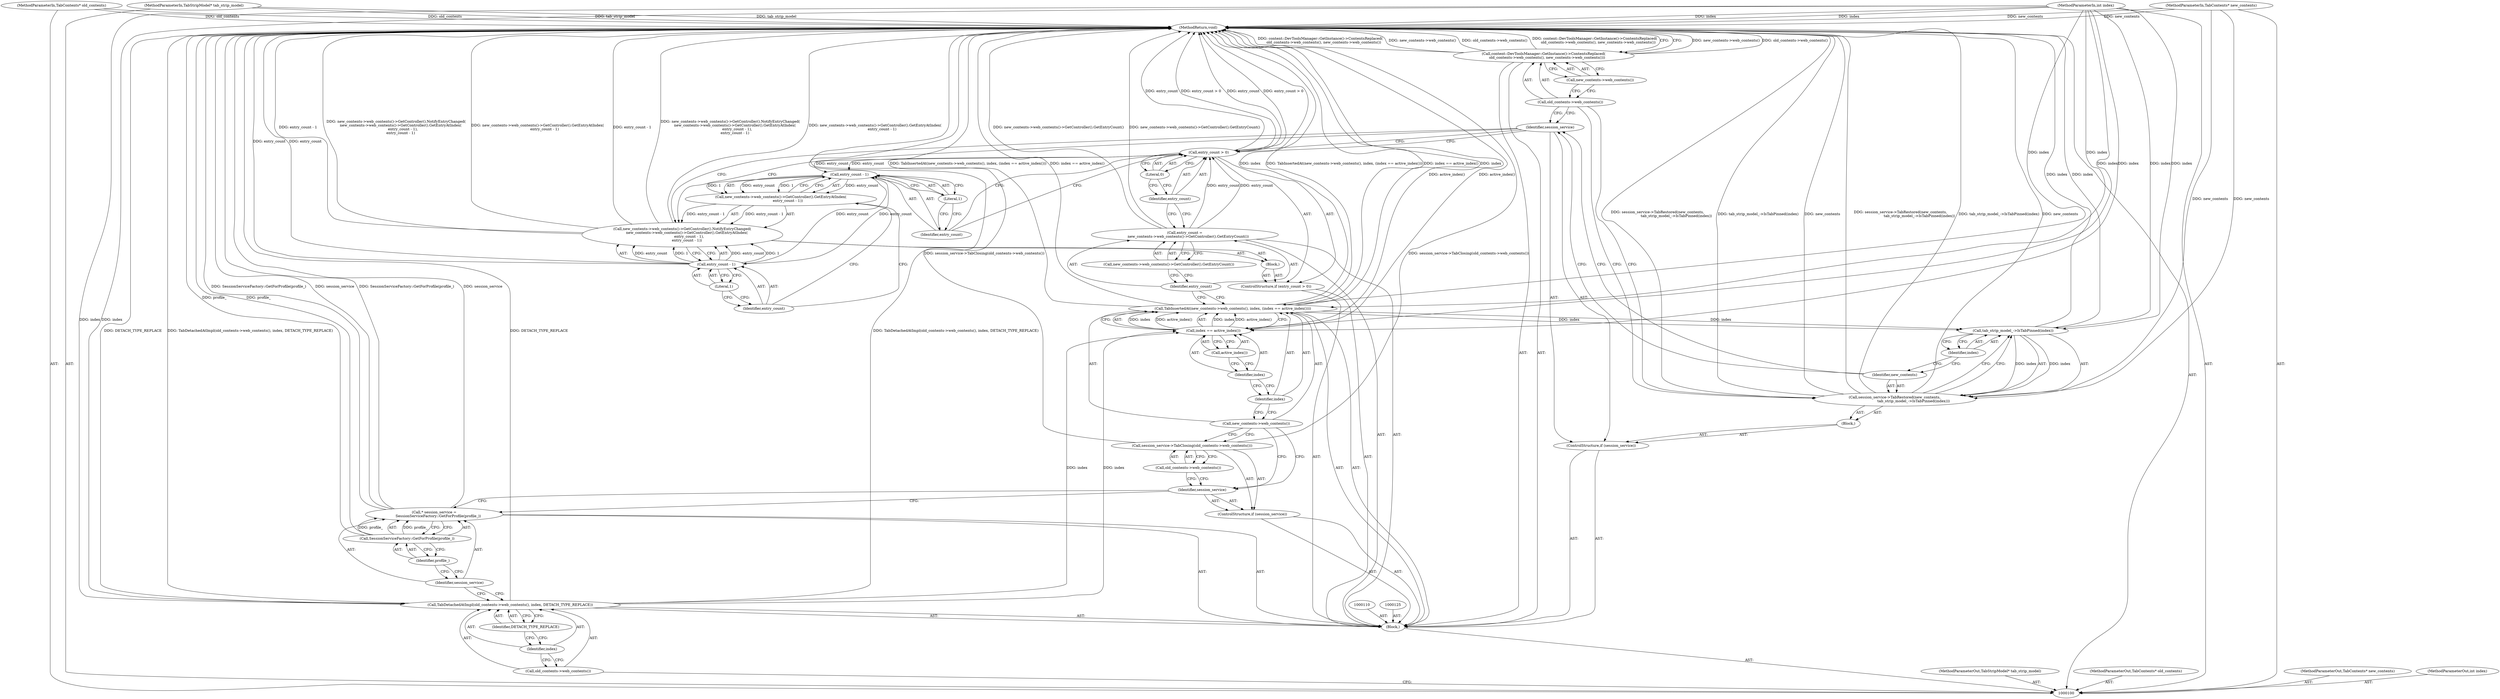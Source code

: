 digraph "0_Chrome_e89cfcb9090e8c98129ae9160c513f504db74599_4" {
"1000152" [label="(MethodReturn,void)"];
"1000101" [label="(MethodParameterIn,TabStripModel* tab_strip_model)"];
"1000235" [label="(MethodParameterOut,TabStripModel* tab_strip_model)"];
"1000120" [label="(Call,new_contents->web_contents())"];
"1000119" [label="(Call,TabInsertedAt(new_contents->web_contents(), index, (index == active_index())))"];
"1000121" [label="(Identifier,index)"];
"1000122" [label="(Call,index == active_index())"];
"1000123" [label="(Identifier,index)"];
"1000124" [label="(Call,active_index())"];
"1000126" [label="(Call,entry_count =\n      new_contents->web_contents()->GetController().GetEntryCount())"];
"1000127" [label="(Identifier,entry_count)"];
"1000128" [label="(Call,new_contents->web_contents()->GetController().GetEntryCount())"];
"1000129" [label="(ControlStructure,if (entry_count > 0))"];
"1000132" [label="(Literal,0)"];
"1000133" [label="(Block,)"];
"1000130" [label="(Call,entry_count > 0)"];
"1000131" [label="(Identifier,entry_count)"];
"1000134" [label="(Call,new_contents->web_contents()->GetController().NotifyEntryChanged(\n        new_contents->web_contents()->GetController().GetEntryAtIndex(\n            entry_count - 1),\n        entry_count - 1))"];
"1000135" [label="(Call,new_contents->web_contents()->GetController().GetEntryAtIndex(\n            entry_count - 1))"];
"1000136" [label="(Call,entry_count - 1)"];
"1000137" [label="(Identifier,entry_count)"];
"1000138" [label="(Literal,1)"];
"1000141" [label="(Literal,1)"];
"1000139" [label="(Call,entry_count - 1)"];
"1000140" [label="(Identifier,entry_count)"];
"1000102" [label="(MethodParameterIn,TabContents* old_contents)"];
"1000236" [label="(MethodParameterOut,TabContents* old_contents)"];
"1000142" [label="(ControlStructure,if (session_service))"];
"1000144" [label="(Block,)"];
"1000143" [label="(Identifier,session_service)"];
"1000146" [label="(Identifier,new_contents)"];
"1000145" [label="(Call,session_service->TabRestored(new_contents,\n                                 tab_strip_model_->IsTabPinned(index)))"];
"1000147" [label="(Call,tab_strip_model_->IsTabPinned(index))"];
"1000148" [label="(Identifier,index)"];
"1000149" [label="(Call,content::DevToolsManager::GetInstance()->ContentsReplaced(\n      old_contents->web_contents(), new_contents->web_contents()))"];
"1000151" [label="(Call,new_contents->web_contents())"];
"1000150" [label="(Call,old_contents->web_contents())"];
"1000103" [label="(MethodParameterIn,TabContents* new_contents)"];
"1000237" [label="(MethodParameterOut,TabContents* new_contents)"];
"1000104" [label="(MethodParameterIn,int index)"];
"1000238" [label="(MethodParameterOut,int index)"];
"1000105" [label="(Block,)"];
"1000106" [label="(Call,TabDetachedAtImpl(old_contents->web_contents(), index, DETACH_TYPE_REPLACE))"];
"1000107" [label="(Call,old_contents->web_contents())"];
"1000108" [label="(Identifier,index)"];
"1000109" [label="(Identifier,DETACH_TYPE_REPLACE)"];
"1000111" [label="(Call,* session_service =\n       SessionServiceFactory::GetForProfile(profile_))"];
"1000112" [label="(Identifier,session_service)"];
"1000114" [label="(Identifier,profile_)"];
"1000113" [label="(Call,SessionServiceFactory::GetForProfile(profile_))"];
"1000115" [label="(ControlStructure,if (session_service))"];
"1000116" [label="(Identifier,session_service)"];
"1000118" [label="(Call,old_contents->web_contents())"];
"1000117" [label="(Call,session_service->TabClosing(old_contents->web_contents()))"];
"1000152" -> "1000100"  [label="AST: "];
"1000152" -> "1000149"  [label="CFG: "];
"1000117" -> "1000152"  [label="DDG: session_service->TabClosing(old_contents->web_contents())"];
"1000149" -> "1000152"  [label="DDG: new_contents->web_contents()"];
"1000149" -> "1000152"  [label="DDG: old_contents->web_contents()"];
"1000149" -> "1000152"  [label="DDG: content::DevToolsManager::GetInstance()->ContentsReplaced(\n      old_contents->web_contents(), new_contents->web_contents())"];
"1000104" -> "1000152"  [label="DDG: index"];
"1000113" -> "1000152"  [label="DDG: profile_"];
"1000134" -> "1000152"  [label="DDG: entry_count - 1"];
"1000134" -> "1000152"  [label="DDG: new_contents->web_contents()->GetController().NotifyEntryChanged(\n        new_contents->web_contents()->GetController().GetEntryAtIndex(\n            entry_count - 1),\n        entry_count - 1)"];
"1000134" -> "1000152"  [label="DDG: new_contents->web_contents()->GetController().GetEntryAtIndex(\n            entry_count - 1)"];
"1000139" -> "1000152"  [label="DDG: entry_count"];
"1000119" -> "1000152"  [label="DDG: index"];
"1000119" -> "1000152"  [label="DDG: TabInsertedAt(new_contents->web_contents(), index, (index == active_index()))"];
"1000119" -> "1000152"  [label="DDG: index == active_index()"];
"1000126" -> "1000152"  [label="DDG: new_contents->web_contents()->GetController().GetEntryCount()"];
"1000145" -> "1000152"  [label="DDG: new_contents"];
"1000145" -> "1000152"  [label="DDG: session_service->TabRestored(new_contents,\n                                 tab_strip_model_->IsTabPinned(index))"];
"1000145" -> "1000152"  [label="DDG: tab_strip_model_->IsTabPinned(index)"];
"1000130" -> "1000152"  [label="DDG: entry_count > 0"];
"1000130" -> "1000152"  [label="DDG: entry_count"];
"1000103" -> "1000152"  [label="DDG: new_contents"];
"1000147" -> "1000152"  [label="DDG: index"];
"1000102" -> "1000152"  [label="DDG: old_contents"];
"1000111" -> "1000152"  [label="DDG: session_service"];
"1000111" -> "1000152"  [label="DDG: SessionServiceFactory::GetForProfile(profile_)"];
"1000101" -> "1000152"  [label="DDG: tab_strip_model"];
"1000106" -> "1000152"  [label="DDG: TabDetachedAtImpl(old_contents->web_contents(), index, DETACH_TYPE_REPLACE)"];
"1000106" -> "1000152"  [label="DDG: DETACH_TYPE_REPLACE"];
"1000122" -> "1000152"  [label="DDG: active_index()"];
"1000101" -> "1000100"  [label="AST: "];
"1000101" -> "1000152"  [label="DDG: tab_strip_model"];
"1000235" -> "1000100"  [label="AST: "];
"1000120" -> "1000119"  [label="AST: "];
"1000120" -> "1000117"  [label="CFG: "];
"1000120" -> "1000116"  [label="CFG: "];
"1000121" -> "1000120"  [label="CFG: "];
"1000119" -> "1000105"  [label="AST: "];
"1000119" -> "1000122"  [label="CFG: "];
"1000120" -> "1000119"  [label="AST: "];
"1000121" -> "1000119"  [label="AST: "];
"1000122" -> "1000119"  [label="AST: "];
"1000127" -> "1000119"  [label="CFG: "];
"1000119" -> "1000152"  [label="DDG: index"];
"1000119" -> "1000152"  [label="DDG: TabInsertedAt(new_contents->web_contents(), index, (index == active_index()))"];
"1000119" -> "1000152"  [label="DDG: index == active_index()"];
"1000122" -> "1000119"  [label="DDG: index"];
"1000122" -> "1000119"  [label="DDG: active_index()"];
"1000104" -> "1000119"  [label="DDG: index"];
"1000119" -> "1000147"  [label="DDG: index"];
"1000121" -> "1000119"  [label="AST: "];
"1000121" -> "1000120"  [label="CFG: "];
"1000123" -> "1000121"  [label="CFG: "];
"1000122" -> "1000119"  [label="AST: "];
"1000122" -> "1000124"  [label="CFG: "];
"1000123" -> "1000122"  [label="AST: "];
"1000124" -> "1000122"  [label="AST: "];
"1000119" -> "1000122"  [label="CFG: "];
"1000122" -> "1000152"  [label="DDG: active_index()"];
"1000122" -> "1000119"  [label="DDG: index"];
"1000122" -> "1000119"  [label="DDG: active_index()"];
"1000106" -> "1000122"  [label="DDG: index"];
"1000104" -> "1000122"  [label="DDG: index"];
"1000123" -> "1000122"  [label="AST: "];
"1000123" -> "1000121"  [label="CFG: "];
"1000124" -> "1000123"  [label="CFG: "];
"1000124" -> "1000122"  [label="AST: "];
"1000124" -> "1000123"  [label="CFG: "];
"1000122" -> "1000124"  [label="CFG: "];
"1000126" -> "1000105"  [label="AST: "];
"1000126" -> "1000128"  [label="CFG: "];
"1000127" -> "1000126"  [label="AST: "];
"1000128" -> "1000126"  [label="AST: "];
"1000131" -> "1000126"  [label="CFG: "];
"1000126" -> "1000152"  [label="DDG: new_contents->web_contents()->GetController().GetEntryCount()"];
"1000126" -> "1000130"  [label="DDG: entry_count"];
"1000127" -> "1000126"  [label="AST: "];
"1000127" -> "1000119"  [label="CFG: "];
"1000128" -> "1000127"  [label="CFG: "];
"1000128" -> "1000126"  [label="AST: "];
"1000128" -> "1000127"  [label="CFG: "];
"1000126" -> "1000128"  [label="CFG: "];
"1000129" -> "1000105"  [label="AST: "];
"1000130" -> "1000129"  [label="AST: "];
"1000133" -> "1000129"  [label="AST: "];
"1000132" -> "1000130"  [label="AST: "];
"1000132" -> "1000131"  [label="CFG: "];
"1000130" -> "1000132"  [label="CFG: "];
"1000133" -> "1000129"  [label="AST: "];
"1000134" -> "1000133"  [label="AST: "];
"1000130" -> "1000129"  [label="AST: "];
"1000130" -> "1000132"  [label="CFG: "];
"1000131" -> "1000130"  [label="AST: "];
"1000132" -> "1000130"  [label="AST: "];
"1000137" -> "1000130"  [label="CFG: "];
"1000143" -> "1000130"  [label="CFG: "];
"1000130" -> "1000152"  [label="DDG: entry_count > 0"];
"1000130" -> "1000152"  [label="DDG: entry_count"];
"1000126" -> "1000130"  [label="DDG: entry_count"];
"1000130" -> "1000136"  [label="DDG: entry_count"];
"1000131" -> "1000130"  [label="AST: "];
"1000131" -> "1000126"  [label="CFG: "];
"1000132" -> "1000131"  [label="CFG: "];
"1000134" -> "1000133"  [label="AST: "];
"1000134" -> "1000139"  [label="CFG: "];
"1000135" -> "1000134"  [label="AST: "];
"1000139" -> "1000134"  [label="AST: "];
"1000143" -> "1000134"  [label="CFG: "];
"1000134" -> "1000152"  [label="DDG: entry_count - 1"];
"1000134" -> "1000152"  [label="DDG: new_contents->web_contents()->GetController().NotifyEntryChanged(\n        new_contents->web_contents()->GetController().GetEntryAtIndex(\n            entry_count - 1),\n        entry_count - 1)"];
"1000134" -> "1000152"  [label="DDG: new_contents->web_contents()->GetController().GetEntryAtIndex(\n            entry_count - 1)"];
"1000135" -> "1000134"  [label="DDG: entry_count - 1"];
"1000139" -> "1000134"  [label="DDG: entry_count"];
"1000139" -> "1000134"  [label="DDG: 1"];
"1000135" -> "1000134"  [label="AST: "];
"1000135" -> "1000136"  [label="CFG: "];
"1000136" -> "1000135"  [label="AST: "];
"1000140" -> "1000135"  [label="CFG: "];
"1000135" -> "1000134"  [label="DDG: entry_count - 1"];
"1000136" -> "1000135"  [label="DDG: entry_count"];
"1000136" -> "1000135"  [label="DDG: 1"];
"1000136" -> "1000135"  [label="AST: "];
"1000136" -> "1000138"  [label="CFG: "];
"1000137" -> "1000136"  [label="AST: "];
"1000138" -> "1000136"  [label="AST: "];
"1000135" -> "1000136"  [label="CFG: "];
"1000136" -> "1000135"  [label="DDG: entry_count"];
"1000136" -> "1000135"  [label="DDG: 1"];
"1000130" -> "1000136"  [label="DDG: entry_count"];
"1000136" -> "1000139"  [label="DDG: entry_count"];
"1000137" -> "1000136"  [label="AST: "];
"1000137" -> "1000130"  [label="CFG: "];
"1000138" -> "1000137"  [label="CFG: "];
"1000138" -> "1000136"  [label="AST: "];
"1000138" -> "1000137"  [label="CFG: "];
"1000136" -> "1000138"  [label="CFG: "];
"1000141" -> "1000139"  [label="AST: "];
"1000141" -> "1000140"  [label="CFG: "];
"1000139" -> "1000141"  [label="CFG: "];
"1000139" -> "1000134"  [label="AST: "];
"1000139" -> "1000141"  [label="CFG: "];
"1000140" -> "1000139"  [label="AST: "];
"1000141" -> "1000139"  [label="AST: "];
"1000134" -> "1000139"  [label="CFG: "];
"1000139" -> "1000152"  [label="DDG: entry_count"];
"1000139" -> "1000134"  [label="DDG: entry_count"];
"1000139" -> "1000134"  [label="DDG: 1"];
"1000136" -> "1000139"  [label="DDG: entry_count"];
"1000140" -> "1000139"  [label="AST: "];
"1000140" -> "1000135"  [label="CFG: "];
"1000141" -> "1000140"  [label="CFG: "];
"1000102" -> "1000100"  [label="AST: "];
"1000102" -> "1000152"  [label="DDG: old_contents"];
"1000236" -> "1000100"  [label="AST: "];
"1000142" -> "1000105"  [label="AST: "];
"1000143" -> "1000142"  [label="AST: "];
"1000144" -> "1000142"  [label="AST: "];
"1000144" -> "1000142"  [label="AST: "];
"1000145" -> "1000144"  [label="AST: "];
"1000143" -> "1000142"  [label="AST: "];
"1000143" -> "1000134"  [label="CFG: "];
"1000143" -> "1000130"  [label="CFG: "];
"1000146" -> "1000143"  [label="CFG: "];
"1000150" -> "1000143"  [label="CFG: "];
"1000146" -> "1000145"  [label="AST: "];
"1000146" -> "1000143"  [label="CFG: "];
"1000148" -> "1000146"  [label="CFG: "];
"1000145" -> "1000144"  [label="AST: "];
"1000145" -> "1000147"  [label="CFG: "];
"1000146" -> "1000145"  [label="AST: "];
"1000147" -> "1000145"  [label="AST: "];
"1000150" -> "1000145"  [label="CFG: "];
"1000145" -> "1000152"  [label="DDG: new_contents"];
"1000145" -> "1000152"  [label="DDG: session_service->TabRestored(new_contents,\n                                 tab_strip_model_->IsTabPinned(index))"];
"1000145" -> "1000152"  [label="DDG: tab_strip_model_->IsTabPinned(index)"];
"1000103" -> "1000145"  [label="DDG: new_contents"];
"1000147" -> "1000145"  [label="DDG: index"];
"1000147" -> "1000145"  [label="AST: "];
"1000147" -> "1000148"  [label="CFG: "];
"1000148" -> "1000147"  [label="AST: "];
"1000145" -> "1000147"  [label="CFG: "];
"1000147" -> "1000152"  [label="DDG: index"];
"1000147" -> "1000145"  [label="DDG: index"];
"1000119" -> "1000147"  [label="DDG: index"];
"1000104" -> "1000147"  [label="DDG: index"];
"1000148" -> "1000147"  [label="AST: "];
"1000148" -> "1000146"  [label="CFG: "];
"1000147" -> "1000148"  [label="CFG: "];
"1000149" -> "1000105"  [label="AST: "];
"1000149" -> "1000151"  [label="CFG: "];
"1000150" -> "1000149"  [label="AST: "];
"1000151" -> "1000149"  [label="AST: "];
"1000152" -> "1000149"  [label="CFG: "];
"1000149" -> "1000152"  [label="DDG: new_contents->web_contents()"];
"1000149" -> "1000152"  [label="DDG: old_contents->web_contents()"];
"1000149" -> "1000152"  [label="DDG: content::DevToolsManager::GetInstance()->ContentsReplaced(\n      old_contents->web_contents(), new_contents->web_contents())"];
"1000151" -> "1000149"  [label="AST: "];
"1000151" -> "1000150"  [label="CFG: "];
"1000149" -> "1000151"  [label="CFG: "];
"1000150" -> "1000149"  [label="AST: "];
"1000150" -> "1000145"  [label="CFG: "];
"1000150" -> "1000143"  [label="CFG: "];
"1000151" -> "1000150"  [label="CFG: "];
"1000103" -> "1000100"  [label="AST: "];
"1000103" -> "1000152"  [label="DDG: new_contents"];
"1000103" -> "1000145"  [label="DDG: new_contents"];
"1000237" -> "1000100"  [label="AST: "];
"1000104" -> "1000100"  [label="AST: "];
"1000104" -> "1000152"  [label="DDG: index"];
"1000104" -> "1000106"  [label="DDG: index"];
"1000104" -> "1000119"  [label="DDG: index"];
"1000104" -> "1000122"  [label="DDG: index"];
"1000104" -> "1000147"  [label="DDG: index"];
"1000238" -> "1000100"  [label="AST: "];
"1000105" -> "1000100"  [label="AST: "];
"1000106" -> "1000105"  [label="AST: "];
"1000110" -> "1000105"  [label="AST: "];
"1000111" -> "1000105"  [label="AST: "];
"1000115" -> "1000105"  [label="AST: "];
"1000119" -> "1000105"  [label="AST: "];
"1000125" -> "1000105"  [label="AST: "];
"1000126" -> "1000105"  [label="AST: "];
"1000129" -> "1000105"  [label="AST: "];
"1000142" -> "1000105"  [label="AST: "];
"1000149" -> "1000105"  [label="AST: "];
"1000106" -> "1000105"  [label="AST: "];
"1000106" -> "1000109"  [label="CFG: "];
"1000107" -> "1000106"  [label="AST: "];
"1000108" -> "1000106"  [label="AST: "];
"1000109" -> "1000106"  [label="AST: "];
"1000112" -> "1000106"  [label="CFG: "];
"1000106" -> "1000152"  [label="DDG: TabDetachedAtImpl(old_contents->web_contents(), index, DETACH_TYPE_REPLACE)"];
"1000106" -> "1000152"  [label="DDG: DETACH_TYPE_REPLACE"];
"1000104" -> "1000106"  [label="DDG: index"];
"1000106" -> "1000122"  [label="DDG: index"];
"1000107" -> "1000106"  [label="AST: "];
"1000107" -> "1000100"  [label="CFG: "];
"1000108" -> "1000107"  [label="CFG: "];
"1000108" -> "1000106"  [label="AST: "];
"1000108" -> "1000107"  [label="CFG: "];
"1000109" -> "1000108"  [label="CFG: "];
"1000109" -> "1000106"  [label="AST: "];
"1000109" -> "1000108"  [label="CFG: "];
"1000106" -> "1000109"  [label="CFG: "];
"1000111" -> "1000105"  [label="AST: "];
"1000111" -> "1000113"  [label="CFG: "];
"1000112" -> "1000111"  [label="AST: "];
"1000113" -> "1000111"  [label="AST: "];
"1000116" -> "1000111"  [label="CFG: "];
"1000111" -> "1000152"  [label="DDG: session_service"];
"1000111" -> "1000152"  [label="DDG: SessionServiceFactory::GetForProfile(profile_)"];
"1000113" -> "1000111"  [label="DDG: profile_"];
"1000112" -> "1000111"  [label="AST: "];
"1000112" -> "1000106"  [label="CFG: "];
"1000114" -> "1000112"  [label="CFG: "];
"1000114" -> "1000113"  [label="AST: "];
"1000114" -> "1000112"  [label="CFG: "];
"1000113" -> "1000114"  [label="CFG: "];
"1000113" -> "1000111"  [label="AST: "];
"1000113" -> "1000114"  [label="CFG: "];
"1000114" -> "1000113"  [label="AST: "];
"1000111" -> "1000113"  [label="CFG: "];
"1000113" -> "1000152"  [label="DDG: profile_"];
"1000113" -> "1000111"  [label="DDG: profile_"];
"1000115" -> "1000105"  [label="AST: "];
"1000116" -> "1000115"  [label="AST: "];
"1000117" -> "1000115"  [label="AST: "];
"1000116" -> "1000115"  [label="AST: "];
"1000116" -> "1000111"  [label="CFG: "];
"1000118" -> "1000116"  [label="CFG: "];
"1000120" -> "1000116"  [label="CFG: "];
"1000118" -> "1000117"  [label="AST: "];
"1000118" -> "1000116"  [label="CFG: "];
"1000117" -> "1000118"  [label="CFG: "];
"1000117" -> "1000115"  [label="AST: "];
"1000117" -> "1000118"  [label="CFG: "];
"1000118" -> "1000117"  [label="AST: "];
"1000120" -> "1000117"  [label="CFG: "];
"1000117" -> "1000152"  [label="DDG: session_service->TabClosing(old_contents->web_contents())"];
}
